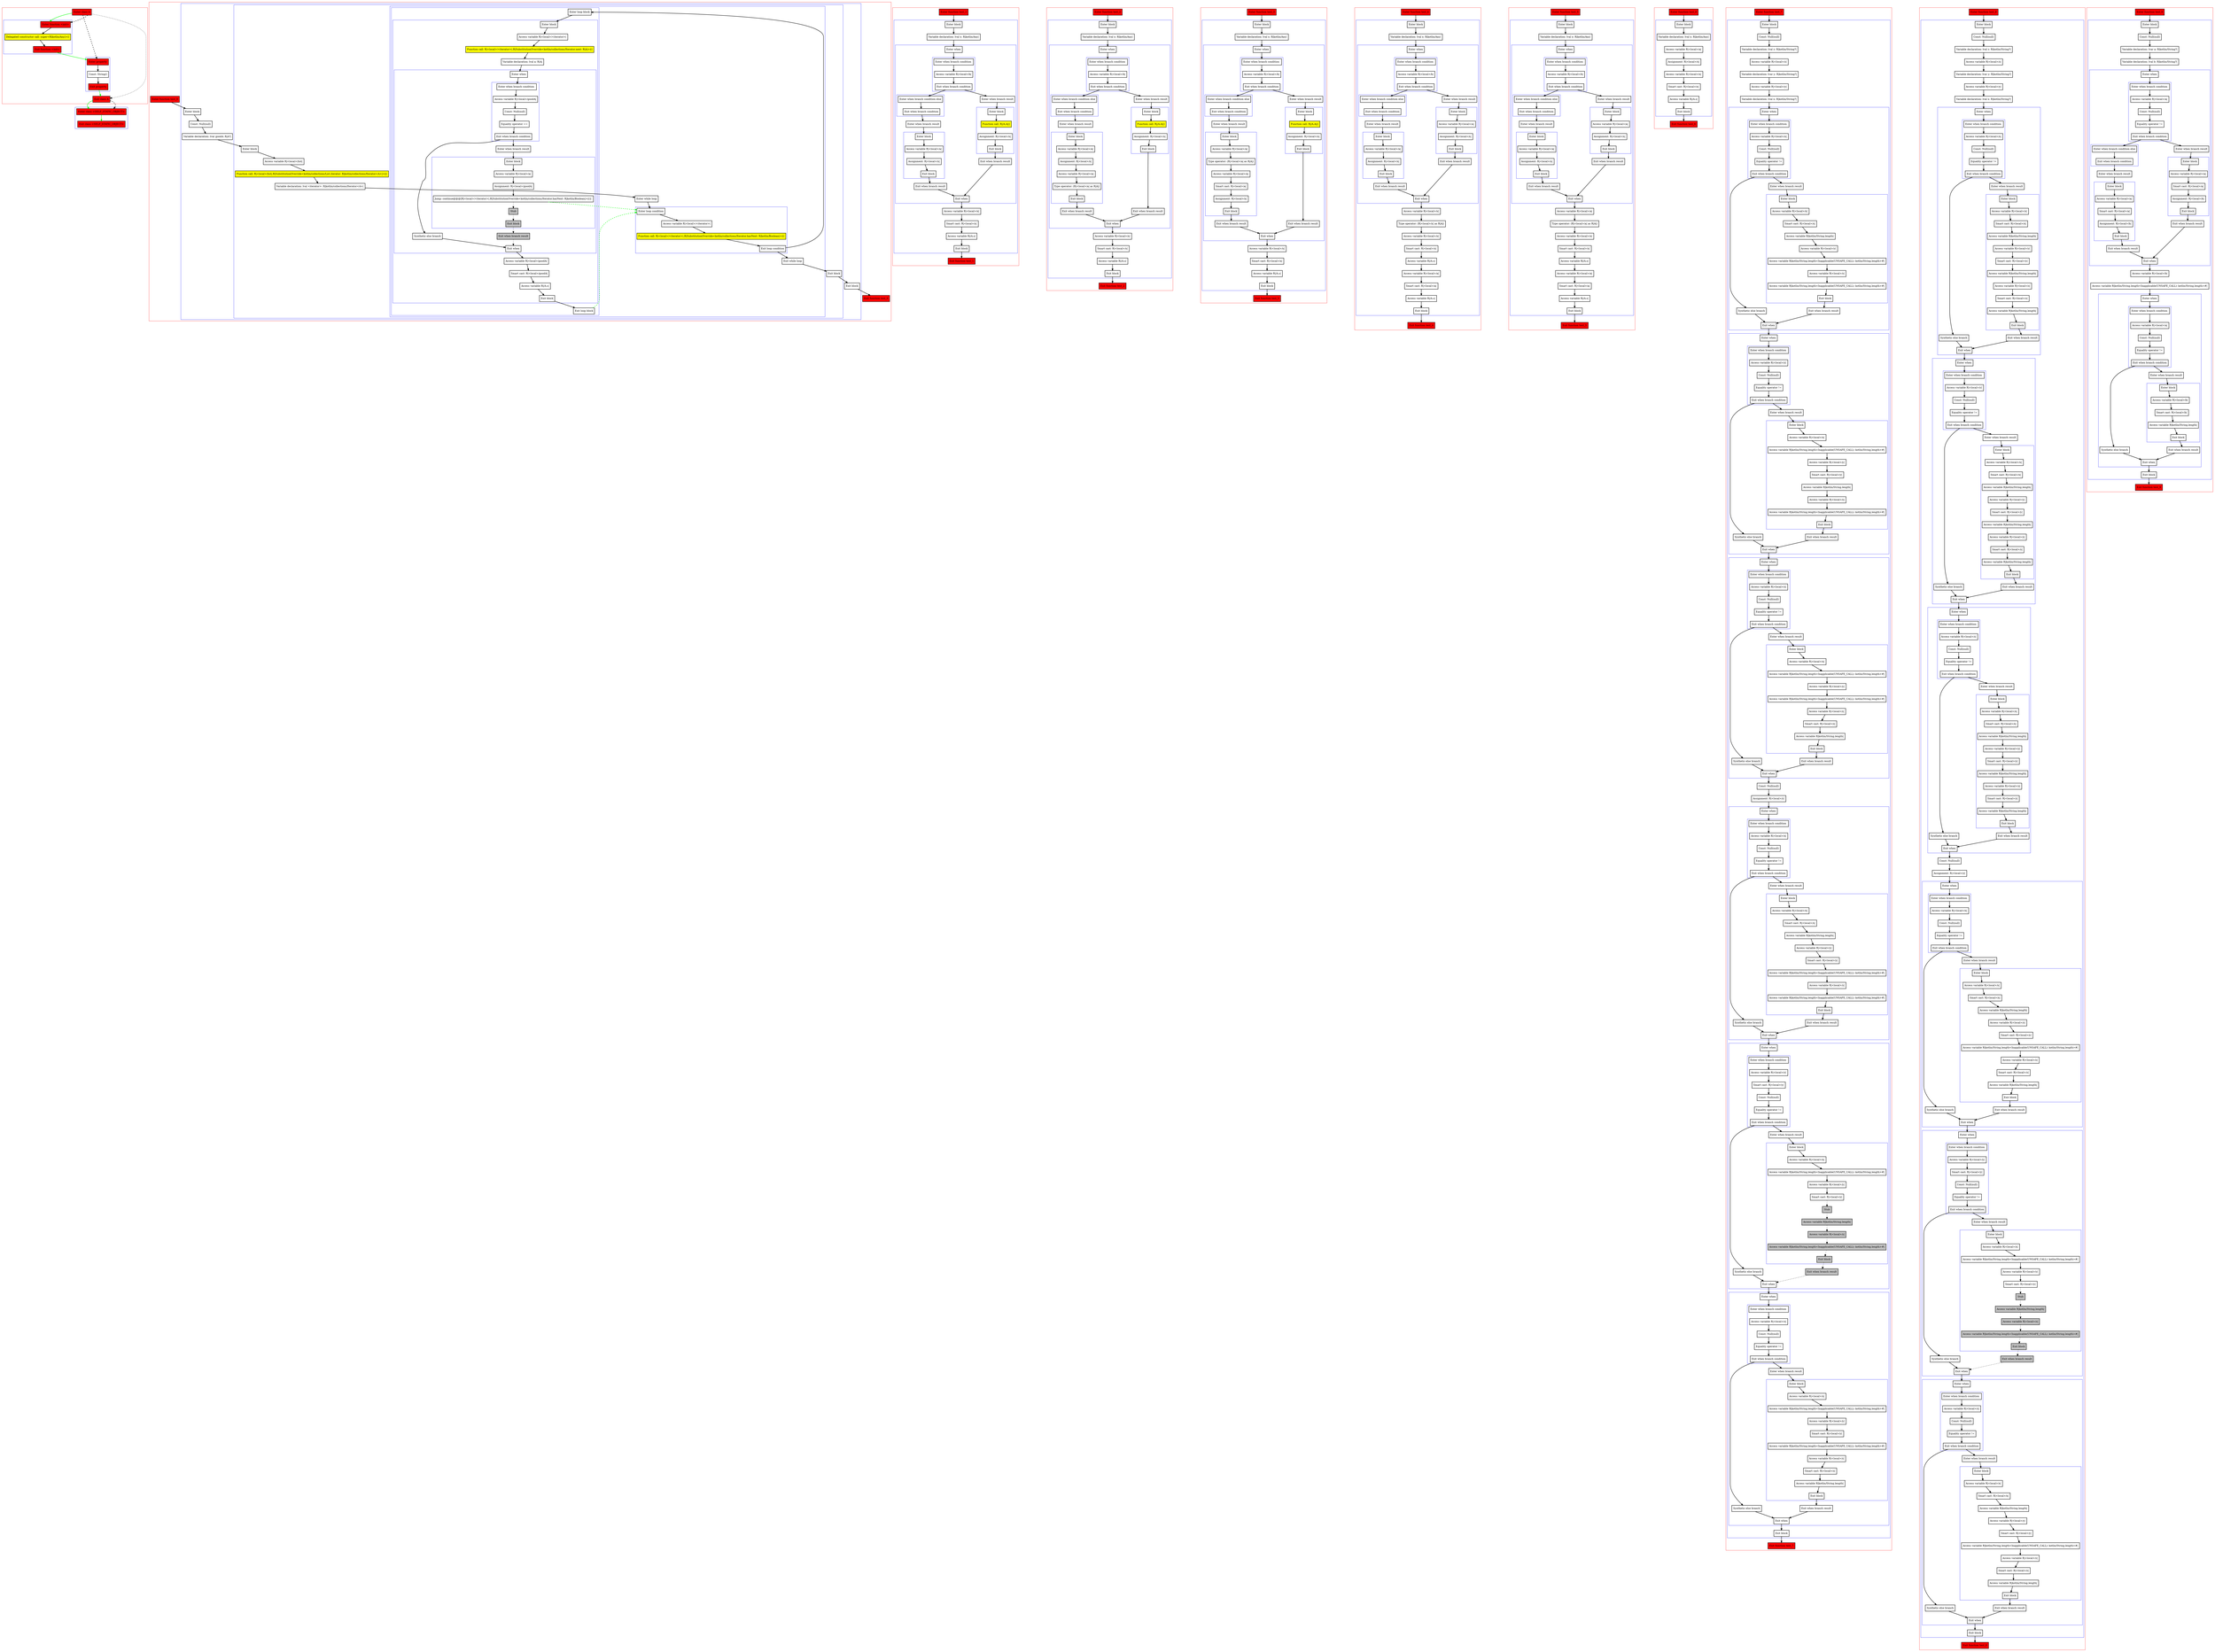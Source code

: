 digraph boundSmartcastsInBranches_kt {
    graph [nodesep=3]
    node [shape=box penwidth=2]
    edge [penwidth=2]

    subgraph cluster_0 {
        color=red
        0 [label="Enter class A" style="filled" fillcolor=red];
        subgraph cluster_1 {
            color=blue
            1 [label="Enter function <init>" style="filled" fillcolor=red];
            2 [label="Delegated constructor call: super<R|kotlin/Any|>()" style="filled" fillcolor=yellow];
            3 [label="Exit function <init>" style="filled" fillcolor=red];
        }
        subgraph cluster_2 {
            color=blue
            4 [label="Enter property" style="filled" fillcolor=red];
            5 [label="Const: String()"];
            6 [label="Exit property" style="filled" fillcolor=red];
        }
        7 [label="Exit class A" style="filled" fillcolor=red];
    }
    subgraph cluster_3 {
        color=blue
        8 [label="Enter class <SELF_STATIC_OBJECT>" style="filled" fillcolor=red];
        9 [label="Exit class <SELF_STATIC_OBJECT>" style="filled" fillcolor=red];
    }
    0 -> {1} [color=green];
    0 -> {7} [style=dotted];
    0 -> {1 4} [style=dashed];
    1 -> {2};
    2 -> {3};
    3 -> {4} [color=green];
    4 -> {5};
    5 -> {6};
    6 -> {7} [color=green];
    7 -> {8} [color=green];
    7 -> {8} [style=dashed];
    8 -> {9} [color=green];

    subgraph cluster_4 {
        color=red
        10 [label="Enter function test_0" style="filled" fillcolor=red];
        subgraph cluster_5 {
            color=blue
            11 [label="Enter block"];
            12 [label="Const: Null(null)"];
            13 [label="Variable declaration: lvar goodA: R|A?|"];
            subgraph cluster_6 {
                color=blue
                14 [label="Enter block"];
                15 [label="Access variable R|<local>/list|"];
                16 [label="Function call: R|<local>/list|.R|SubstitutionOverride<kotlin/collections/List.iterator: R|kotlin/collections/Iterator<A>|>|()" style="filled" fillcolor=yellow];
                17 [label="Variable declaration: lval <iterator>: R|kotlin/collections/Iterator<A>|"];
                subgraph cluster_7 {
                    color=blue
                    18 [label="Enter while loop"];
                    subgraph cluster_8 {
                        color=blue
                        19 [label="Enter loop condition"];
                        20 [label="Access variable R|<local>/<iterator>|"];
                        21 [label="Function call: R|<local>/<iterator>|.R|SubstitutionOverride<kotlin/collections/Iterator.hasNext: R|kotlin/Boolean|>|()" style="filled" fillcolor=yellow];
                        22 [label="Exit loop condition"];
                    }
                    subgraph cluster_9 {
                        color=blue
                        23 [label="Enter loop block"];
                        subgraph cluster_10 {
                            color=blue
                            24 [label="Enter block"];
                            25 [label="Access variable R|<local>/<iterator>|"];
                            26 [label="Function call: R|<local>/<iterator>|.R|SubstitutionOverride<kotlin/collections/Iterator.next: R|A|>|()" style="filled" fillcolor=yellow];
                            27 [label="Variable declaration: lval a: R|A|"];
                            subgraph cluster_11 {
                                color=blue
                                28 [label="Enter when"];
                                subgraph cluster_12 {
                                    color=blue
                                    29 [label="Enter when branch condition "];
                                    30 [label="Access variable R|<local>/goodA|"];
                                    31 [label="Const: Null(null)"];
                                    32 [label="Equality operator =="];
                                    33 [label="Exit when branch condition"];
                                }
                                34 [label="Synthetic else branch"];
                                35 [label="Enter when branch result"];
                                subgraph cluster_13 {
                                    color=blue
                                    36 [label="Enter block"];
                                    37 [label="Access variable R|<local>/a|"];
                                    38 [label="Assignment: R|<local>/goodA|"];
                                    39 [label="Jump: continue@@@[R|<local>/<iterator>|.R|SubstitutionOverride<kotlin/collections/Iterator.hasNext: R|kotlin/Boolean|>|()] "];
                                    40 [label="Stub" style="filled" fillcolor=gray];
                                    41 [label="Exit block" style="filled" fillcolor=gray];
                                }
                                42 [label="Exit when branch result" style="filled" fillcolor=gray];
                                43 [label="Exit when"];
                            }
                            44 [label="Access variable R|<local>/goodA|"];
                            45 [label="Smart cast: R|<local>/goodA|"];
                            46 [label="Access variable R|/A.s|"];
                            47 [label="Exit block"];
                        }
                        48 [label="Exit loop block"];
                    }
                    49 [label="Exit while loop"];
                }
                50 [label="Exit block"];
            }
            51 [label="Exit block"];
        }
        52 [label="Exit function test_0" style="filled" fillcolor=red];
    }
    10 -> {11};
    11 -> {12};
    12 -> {13};
    13 -> {14};
    14 -> {15};
    15 -> {16};
    16 -> {17};
    17 -> {18};
    18 -> {19};
    19 -> {20};
    20 -> {21};
    21 -> {22};
    22 -> {23 49};
    23 -> {24};
    24 -> {25};
    25 -> {26};
    26 -> {27};
    27 -> {28};
    28 -> {29};
    29 -> {30};
    30 -> {31};
    31 -> {32};
    32 -> {33};
    33 -> {34 35};
    34 -> {43};
    35 -> {36};
    36 -> {37};
    37 -> {38};
    38 -> {39};
    39 -> {19} [color=green style=dashed];
    39 -> {40} [style=dotted];
    40 -> {41} [style=dotted];
    41 -> {42} [style=dotted];
    42 -> {43} [style=dotted];
    43 -> {44};
    44 -> {45};
    45 -> {46};
    46 -> {47};
    47 -> {48};
    48 -> {19} [color=green style=dashed];
    49 -> {50};
    50 -> {51};
    51 -> {52};

    subgraph cluster_14 {
        color=red
        53 [label="Enter function test_1" style="filled" fillcolor=red];
        subgraph cluster_15 {
            color=blue
            54 [label="Enter block"];
            55 [label="Variable declaration: lval x: R|kotlin/Any|"];
            subgraph cluster_16 {
                color=blue
                56 [label="Enter when"];
                subgraph cluster_17 {
                    color=blue
                    57 [label="Enter when branch condition "];
                    58 [label="Access variable R|<local>/b|"];
                    59 [label="Exit when branch condition"];
                }
                subgraph cluster_18 {
                    color=blue
                    60 [label="Enter when branch condition else"];
                    61 [label="Exit when branch condition"];
                }
                62 [label="Enter when branch result"];
                subgraph cluster_19 {
                    color=blue
                    63 [label="Enter block"];
                    64 [label="Access variable R|<local>/a|"];
                    65 [label="Assignment: R|<local>/x|"];
                    66 [label="Exit block"];
                }
                67 [label="Exit when branch result"];
                68 [label="Enter when branch result"];
                subgraph cluster_20 {
                    color=blue
                    69 [label="Enter block"];
                    70 [label="Function call: R|/A.A|()" style="filled" fillcolor=yellow];
                    71 [label="Assignment: R|<local>/x|"];
                    72 [label="Exit block"];
                }
                73 [label="Exit when branch result"];
                74 [label="Exit when"];
            }
            75 [label="Access variable R|<local>/x|"];
            76 [label="Smart cast: R|<local>/x|"];
            77 [label="Access variable R|/A.s|"];
            78 [label="Exit block"];
        }
        79 [label="Exit function test_1" style="filled" fillcolor=red];
    }
    53 -> {54};
    54 -> {55};
    55 -> {56};
    56 -> {57};
    57 -> {58};
    58 -> {59};
    59 -> {60 68};
    60 -> {61};
    61 -> {62};
    62 -> {63};
    63 -> {64};
    64 -> {65};
    65 -> {66};
    66 -> {67};
    67 -> {74};
    68 -> {69};
    69 -> {70};
    70 -> {71};
    71 -> {72};
    72 -> {73};
    73 -> {74};
    74 -> {75};
    75 -> {76};
    76 -> {77};
    77 -> {78};
    78 -> {79};

    subgraph cluster_21 {
        color=red
        80 [label="Enter function test_2" style="filled" fillcolor=red];
        subgraph cluster_22 {
            color=blue
            81 [label="Enter block"];
            82 [label="Variable declaration: lval x: R|kotlin/Any|"];
            subgraph cluster_23 {
                color=blue
                83 [label="Enter when"];
                subgraph cluster_24 {
                    color=blue
                    84 [label="Enter when branch condition "];
                    85 [label="Access variable R|<local>/b|"];
                    86 [label="Exit when branch condition"];
                }
                subgraph cluster_25 {
                    color=blue
                    87 [label="Enter when branch condition else"];
                    88 [label="Exit when branch condition"];
                }
                89 [label="Enter when branch result"];
                subgraph cluster_26 {
                    color=blue
                    90 [label="Enter block"];
                    91 [label="Access variable R|<local>/a|"];
                    92 [label="Assignment: R|<local>/x|"];
                    93 [label="Access variable R|<local>/a|"];
                    94 [label="Type operator: (R|<local>/a| as R|A|)"];
                    95 [label="Exit block"];
                }
                96 [label="Exit when branch result"];
                97 [label="Enter when branch result"];
                subgraph cluster_27 {
                    color=blue
                    98 [label="Enter block"];
                    99 [label="Function call: R|/A.A|()" style="filled" fillcolor=yellow];
                    100 [label="Assignment: R|<local>/x|"];
                    101 [label="Exit block"];
                }
                102 [label="Exit when branch result"];
                103 [label="Exit when"];
            }
            104 [label="Access variable R|<local>/x|"];
            105 [label="Smart cast: R|<local>/x|"];
            106 [label="Access variable R|/A.s|"];
            107 [label="Exit block"];
        }
        108 [label="Exit function test_2" style="filled" fillcolor=red];
    }
    80 -> {81};
    81 -> {82};
    82 -> {83};
    83 -> {84};
    84 -> {85};
    85 -> {86};
    86 -> {87 97};
    87 -> {88};
    88 -> {89};
    89 -> {90};
    90 -> {91};
    91 -> {92};
    92 -> {93};
    93 -> {94};
    94 -> {95};
    95 -> {96};
    96 -> {103};
    97 -> {98};
    98 -> {99};
    99 -> {100};
    100 -> {101};
    101 -> {102};
    102 -> {103};
    103 -> {104};
    104 -> {105};
    105 -> {106};
    106 -> {107};
    107 -> {108};

    subgraph cluster_28 {
        color=red
        109 [label="Enter function test_3" style="filled" fillcolor=red];
        subgraph cluster_29 {
            color=blue
            110 [label="Enter block"];
            111 [label="Variable declaration: lval x: R|kotlin/Any|"];
            subgraph cluster_30 {
                color=blue
                112 [label="Enter when"];
                subgraph cluster_31 {
                    color=blue
                    113 [label="Enter when branch condition "];
                    114 [label="Access variable R|<local>/b|"];
                    115 [label="Exit when branch condition"];
                }
                subgraph cluster_32 {
                    color=blue
                    116 [label="Enter when branch condition else"];
                    117 [label="Exit when branch condition"];
                }
                118 [label="Enter when branch result"];
                subgraph cluster_33 {
                    color=blue
                    119 [label="Enter block"];
                    120 [label="Access variable R|<local>/a|"];
                    121 [label="Type operator: (R|<local>/a| as R|A|)"];
                    122 [label="Access variable R|<local>/a|"];
                    123 [label="Smart cast: R|<local>/a|"];
                    124 [label="Assignment: R|<local>/x|"];
                    125 [label="Exit block"];
                }
                126 [label="Exit when branch result"];
                127 [label="Enter when branch result"];
                subgraph cluster_34 {
                    color=blue
                    128 [label="Enter block"];
                    129 [label="Function call: R|/A.A|()" style="filled" fillcolor=yellow];
                    130 [label="Assignment: R|<local>/x|"];
                    131 [label="Exit block"];
                }
                132 [label="Exit when branch result"];
                133 [label="Exit when"];
            }
            134 [label="Access variable R|<local>/x|"];
            135 [label="Smart cast: R|<local>/x|"];
            136 [label="Access variable R|/A.s|"];
            137 [label="Exit block"];
        }
        138 [label="Exit function test_3" style="filled" fillcolor=red];
    }
    109 -> {110};
    110 -> {111};
    111 -> {112};
    112 -> {113};
    113 -> {114};
    114 -> {115};
    115 -> {116 127};
    116 -> {117};
    117 -> {118};
    118 -> {119};
    119 -> {120};
    120 -> {121};
    121 -> {122};
    122 -> {123};
    123 -> {124};
    124 -> {125};
    125 -> {126};
    126 -> {133};
    127 -> {128};
    128 -> {129};
    129 -> {130};
    130 -> {131};
    131 -> {132};
    132 -> {133};
    133 -> {134};
    134 -> {135};
    135 -> {136};
    136 -> {137};
    137 -> {138};

    subgraph cluster_35 {
        color=red
        139 [label="Enter function test_4" style="filled" fillcolor=red];
        subgraph cluster_36 {
            color=blue
            140 [label="Enter block"];
            141 [label="Variable declaration: lval x: R|kotlin/Any|"];
            subgraph cluster_37 {
                color=blue
                142 [label="Enter when"];
                subgraph cluster_38 {
                    color=blue
                    143 [label="Enter when branch condition "];
                    144 [label="Access variable R|<local>/b|"];
                    145 [label="Exit when branch condition"];
                }
                subgraph cluster_39 {
                    color=blue
                    146 [label="Enter when branch condition else"];
                    147 [label="Exit when branch condition"];
                }
                148 [label="Enter when branch result"];
                subgraph cluster_40 {
                    color=blue
                    149 [label="Enter block"];
                    150 [label="Access variable R|<local>/a|"];
                    151 [label="Assignment: R|<local>/x|"];
                    152 [label="Exit block"];
                }
                153 [label="Exit when branch result"];
                154 [label="Enter when branch result"];
                subgraph cluster_41 {
                    color=blue
                    155 [label="Enter block"];
                    156 [label="Access variable R|<local>/a|"];
                    157 [label="Assignment: R|<local>/x|"];
                    158 [label="Exit block"];
                }
                159 [label="Exit when branch result"];
                160 [label="Exit when"];
            }
            161 [label="Access variable R|<local>/x|"];
            162 [label="Type operator: (R|<local>/x| as R|A|)"];
            163 [label="Access variable R|<local>/x|"];
            164 [label="Smart cast: R|<local>/x|"];
            165 [label="Access variable R|/A.s|"];
            166 [label="Access variable R|<local>/a|"];
            167 [label="Smart cast: R|<local>/a|"];
            168 [label="Access variable R|/A.s|"];
            169 [label="Exit block"];
        }
        170 [label="Exit function test_4" style="filled" fillcolor=red];
    }
    139 -> {140};
    140 -> {141};
    141 -> {142};
    142 -> {143};
    143 -> {144};
    144 -> {145};
    145 -> {146 154};
    146 -> {147};
    147 -> {148};
    148 -> {149};
    149 -> {150};
    150 -> {151};
    151 -> {152};
    152 -> {153};
    153 -> {160};
    154 -> {155};
    155 -> {156};
    156 -> {157};
    157 -> {158};
    158 -> {159};
    159 -> {160};
    160 -> {161};
    161 -> {162};
    162 -> {163};
    163 -> {164};
    164 -> {165};
    165 -> {166};
    166 -> {167};
    167 -> {168};
    168 -> {169};
    169 -> {170};

    subgraph cluster_42 {
        color=red
        171 [label="Enter function test_5" style="filled" fillcolor=red];
        subgraph cluster_43 {
            color=blue
            172 [label="Enter block"];
            173 [label="Variable declaration: lval x: R|kotlin/Any|"];
            subgraph cluster_44 {
                color=blue
                174 [label="Enter when"];
                subgraph cluster_45 {
                    color=blue
                    175 [label="Enter when branch condition "];
                    176 [label="Access variable R|<local>/b|"];
                    177 [label="Exit when branch condition"];
                }
                subgraph cluster_46 {
                    color=blue
                    178 [label="Enter when branch condition else"];
                    179 [label="Exit when branch condition"];
                }
                180 [label="Enter when branch result"];
                subgraph cluster_47 {
                    color=blue
                    181 [label="Enter block"];
                    182 [label="Access variable R|<local>/a|"];
                    183 [label="Assignment: R|<local>/x|"];
                    184 [label="Exit block"];
                }
                185 [label="Exit when branch result"];
                186 [label="Enter when branch result"];
                subgraph cluster_48 {
                    color=blue
                    187 [label="Enter block"];
                    188 [label="Access variable R|<local>/a|"];
                    189 [label="Assignment: R|<local>/x|"];
                    190 [label="Exit block"];
                }
                191 [label="Exit when branch result"];
                192 [label="Exit when"];
            }
            193 [label="Access variable R|<local>/a|"];
            194 [label="Type operator: (R|<local>/a| as R|A|)"];
            195 [label="Access variable R|<local>/x|"];
            196 [label="Smart cast: R|<local>/x|"];
            197 [label="Access variable R|/A.s|"];
            198 [label="Access variable R|<local>/a|"];
            199 [label="Smart cast: R|<local>/a|"];
            200 [label="Access variable R|/A.s|"];
            201 [label="Exit block"];
        }
        202 [label="Exit function test_5" style="filled" fillcolor=red];
    }
    171 -> {172};
    172 -> {173};
    173 -> {174};
    174 -> {175};
    175 -> {176};
    176 -> {177};
    177 -> {178 186};
    178 -> {179};
    179 -> {180};
    180 -> {181};
    181 -> {182};
    182 -> {183};
    183 -> {184};
    184 -> {185};
    185 -> {192};
    186 -> {187};
    187 -> {188};
    188 -> {189};
    189 -> {190};
    190 -> {191};
    191 -> {192};
    192 -> {193};
    193 -> {194};
    194 -> {195};
    195 -> {196};
    196 -> {197};
    197 -> {198};
    198 -> {199};
    199 -> {200};
    200 -> {201};
    201 -> {202};

    subgraph cluster_49 {
        color=red
        203 [label="Enter function test_6" style="filled" fillcolor=red];
        subgraph cluster_50 {
            color=blue
            204 [label="Enter block"];
            205 [label="Variable declaration: lval x: R|kotlin/Any|"];
            206 [label="Access variable R|<local>/a|"];
            207 [label="Assignment: R|<local>/x|"];
            208 [label="Access variable R|<local>/x|"];
            209 [label="Smart cast: R|<local>/x|"];
            210 [label="Access variable R|/A.s|"];
            211 [label="Exit block"];
        }
        212 [label="Exit function test_6" style="filled" fillcolor=red];
    }
    203 -> {204};
    204 -> {205};
    205 -> {206};
    206 -> {207};
    207 -> {208};
    208 -> {209};
    209 -> {210};
    210 -> {211};
    211 -> {212};

    subgraph cluster_51 {
        color=red
        213 [label="Enter function test_7" style="filled" fillcolor=red];
        subgraph cluster_52 {
            color=blue
            214 [label="Enter block"];
            215 [label="Const: Null(null)"];
            216 [label="Variable declaration: lval z: R|kotlin/String?|"];
            217 [label="Access variable R|<local>/z|"];
            218 [label="Variable declaration: lvar y: R|kotlin/String?|"];
            219 [label="Access variable R|<local>/y|"];
            220 [label="Variable declaration: lval x: R|kotlin/String?|"];
            subgraph cluster_53 {
                color=blue
                221 [label="Enter when"];
                subgraph cluster_54 {
                    color=blue
                    222 [label="Enter when branch condition "];
                    223 [label="Access variable R|<local>/x|"];
                    224 [label="Const: Null(null)"];
                    225 [label="Equality operator !="];
                    226 [label="Exit when branch condition"];
                }
                227 [label="Synthetic else branch"];
                228 [label="Enter when branch result"];
                subgraph cluster_55 {
                    color=blue
                    229 [label="Enter block"];
                    230 [label="Access variable R|<local>/x|"];
                    231 [label="Smart cast: R|<local>/x|"];
                    232 [label="Access variable R|kotlin/String.length|"];
                    233 [label="Access variable R|<local>/y|"];
                    234 [label="Access variable R|kotlin/String.length<Inapplicable(UNSAFE_CALL): kotlin/String.length>#|"];
                    235 [label="Access variable R|<local>/z|"];
                    236 [label="Access variable R|kotlin/String.length<Inapplicable(UNSAFE_CALL): kotlin/String.length>#|"];
                    237 [label="Exit block"];
                }
                238 [label="Exit when branch result"];
                239 [label="Exit when"];
            }
            subgraph cluster_56 {
                color=blue
                240 [label="Enter when"];
                subgraph cluster_57 {
                    color=blue
                    241 [label="Enter when branch condition "];
                    242 [label="Access variable R|<local>/y|"];
                    243 [label="Const: Null(null)"];
                    244 [label="Equality operator !="];
                    245 [label="Exit when branch condition"];
                }
                246 [label="Synthetic else branch"];
                247 [label="Enter when branch result"];
                subgraph cluster_58 {
                    color=blue
                    248 [label="Enter block"];
                    249 [label="Access variable R|<local>/x|"];
                    250 [label="Access variable R|kotlin/String.length<Inapplicable(UNSAFE_CALL): kotlin/String.length>#|"];
                    251 [label="Access variable R|<local>/y|"];
                    252 [label="Smart cast: R|<local>/y|"];
                    253 [label="Access variable R|kotlin/String.length|"];
                    254 [label="Access variable R|<local>/z|"];
                    255 [label="Access variable R|kotlin/String.length<Inapplicable(UNSAFE_CALL): kotlin/String.length>#|"];
                    256 [label="Exit block"];
                }
                257 [label="Exit when branch result"];
                258 [label="Exit when"];
            }
            subgraph cluster_59 {
                color=blue
                259 [label="Enter when"];
                subgraph cluster_60 {
                    color=blue
                    260 [label="Enter when branch condition "];
                    261 [label="Access variable R|<local>/z|"];
                    262 [label="Const: Null(null)"];
                    263 [label="Equality operator !="];
                    264 [label="Exit when branch condition"];
                }
                265 [label="Synthetic else branch"];
                266 [label="Enter when branch result"];
                subgraph cluster_61 {
                    color=blue
                    267 [label="Enter block"];
                    268 [label="Access variable R|<local>/x|"];
                    269 [label="Access variable R|kotlin/String.length<Inapplicable(UNSAFE_CALL): kotlin/String.length>#|"];
                    270 [label="Access variable R|<local>/y|"];
                    271 [label="Access variable R|kotlin/String.length<Inapplicable(UNSAFE_CALL): kotlin/String.length>#|"];
                    272 [label="Access variable R|<local>/z|"];
                    273 [label="Smart cast: R|<local>/z|"];
                    274 [label="Access variable R|kotlin/String.length|"];
                    275 [label="Exit block"];
                }
                276 [label="Exit when branch result"];
                277 [label="Exit when"];
            }
            278 [label="Const: Null(null)"];
            279 [label="Assignment: R|<local>/y|"];
            subgraph cluster_62 {
                color=blue
                280 [label="Enter when"];
                subgraph cluster_63 {
                    color=blue
                    281 [label="Enter when branch condition "];
                    282 [label="Access variable R|<local>/x|"];
                    283 [label="Const: Null(null)"];
                    284 [label="Equality operator !="];
                    285 [label="Exit when branch condition"];
                }
                286 [label="Synthetic else branch"];
                287 [label="Enter when branch result"];
                subgraph cluster_64 {
                    color=blue
                    288 [label="Enter block"];
                    289 [label="Access variable R|<local>/x|"];
                    290 [label="Smart cast: R|<local>/x|"];
                    291 [label="Access variable R|kotlin/String.length|"];
                    292 [label="Access variable R|<local>/y|"];
                    293 [label="Smart cast: R|<local>/y|"];
                    294 [label="Access variable R|kotlin/String.length<Inapplicable(UNSAFE_CALL): kotlin/String.length>#|"];
                    295 [label="Access variable R|<local>/z|"];
                    296 [label="Access variable R|kotlin/String.length<Inapplicable(UNSAFE_CALL): kotlin/String.length>#|"];
                    297 [label="Exit block"];
                }
                298 [label="Exit when branch result"];
                299 [label="Exit when"];
            }
            subgraph cluster_65 {
                color=blue
                300 [label="Enter when"];
                subgraph cluster_66 {
                    color=blue
                    301 [label="Enter when branch condition "];
                    302 [label="Access variable R|<local>/y|"];
                    303 [label="Smart cast: R|<local>/y|"];
                    304 [label="Const: Null(null)"];
                    305 [label="Equality operator !="];
                    306 [label="Exit when branch condition"];
                }
                307 [label="Synthetic else branch"];
                308 [label="Enter when branch result"];
                subgraph cluster_67 {
                    color=blue
                    309 [label="Enter block"];
                    310 [label="Access variable R|<local>/x|"];
                    311 [label="Access variable R|kotlin/String.length<Inapplicable(UNSAFE_CALL): kotlin/String.length>#|"];
                    312 [label="Access variable R|<local>/y|"];
                    313 [label="Smart cast: R|<local>/y|"];
                    314 [label="Stub" style="filled" fillcolor=gray];
                    315 [label="Access variable R|kotlin/String.length|" style="filled" fillcolor=gray];
                    316 [label="Access variable R|<local>/z|" style="filled" fillcolor=gray];
                    317 [label="Access variable R|kotlin/String.length<Inapplicable(UNSAFE_CALL): kotlin/String.length>#|" style="filled" fillcolor=gray];
                    318 [label="Exit block" style="filled" fillcolor=gray];
                }
                319 [label="Exit when branch result" style="filled" fillcolor=gray];
                320 [label="Exit when"];
            }
            subgraph cluster_68 {
                color=blue
                321 [label="Enter when"];
                subgraph cluster_69 {
                    color=blue
                    322 [label="Enter when branch condition "];
                    323 [label="Access variable R|<local>/z|"];
                    324 [label="Const: Null(null)"];
                    325 [label="Equality operator !="];
                    326 [label="Exit when branch condition"];
                }
                327 [label="Synthetic else branch"];
                328 [label="Enter when branch result"];
                subgraph cluster_70 {
                    color=blue
                    329 [label="Enter block"];
                    330 [label="Access variable R|<local>/x|"];
                    331 [label="Access variable R|kotlin/String.length<Inapplicable(UNSAFE_CALL): kotlin/String.length>#|"];
                    332 [label="Access variable R|<local>/y|"];
                    333 [label="Smart cast: R|<local>/y|"];
                    334 [label="Access variable R|kotlin/String.length<Inapplicable(UNSAFE_CALL): kotlin/String.length>#|"];
                    335 [label="Access variable R|<local>/z|"];
                    336 [label="Smart cast: R|<local>/z|"];
                    337 [label="Access variable R|kotlin/String.length|"];
                    338 [label="Exit block"];
                }
                339 [label="Exit when branch result"];
                340 [label="Exit when"];
            }
            341 [label="Exit block"];
        }
        342 [label="Exit function test_7" style="filled" fillcolor=red];
    }
    213 -> {214};
    214 -> {215};
    215 -> {216};
    216 -> {217};
    217 -> {218};
    218 -> {219};
    219 -> {220};
    220 -> {221};
    221 -> {222};
    222 -> {223};
    223 -> {224};
    224 -> {225};
    225 -> {226};
    226 -> {227 228};
    227 -> {239};
    228 -> {229};
    229 -> {230};
    230 -> {231};
    231 -> {232};
    232 -> {233};
    233 -> {234};
    234 -> {235};
    235 -> {236};
    236 -> {237};
    237 -> {238};
    238 -> {239};
    239 -> {240};
    240 -> {241};
    241 -> {242};
    242 -> {243};
    243 -> {244};
    244 -> {245};
    245 -> {246 247};
    246 -> {258};
    247 -> {248};
    248 -> {249};
    249 -> {250};
    250 -> {251};
    251 -> {252};
    252 -> {253};
    253 -> {254};
    254 -> {255};
    255 -> {256};
    256 -> {257};
    257 -> {258};
    258 -> {259};
    259 -> {260};
    260 -> {261};
    261 -> {262};
    262 -> {263};
    263 -> {264};
    264 -> {265 266};
    265 -> {277};
    266 -> {267};
    267 -> {268};
    268 -> {269};
    269 -> {270};
    270 -> {271};
    271 -> {272};
    272 -> {273};
    273 -> {274};
    274 -> {275};
    275 -> {276};
    276 -> {277};
    277 -> {278};
    278 -> {279};
    279 -> {280};
    280 -> {281};
    281 -> {282};
    282 -> {283};
    283 -> {284};
    284 -> {285};
    285 -> {286 287};
    286 -> {299};
    287 -> {288};
    288 -> {289};
    289 -> {290};
    290 -> {291};
    291 -> {292};
    292 -> {293};
    293 -> {294};
    294 -> {295};
    295 -> {296};
    296 -> {297};
    297 -> {298};
    298 -> {299};
    299 -> {300};
    300 -> {301};
    301 -> {302};
    302 -> {303};
    303 -> {304};
    304 -> {305};
    305 -> {306};
    306 -> {307 308};
    307 -> {320};
    308 -> {309};
    309 -> {310};
    310 -> {311};
    311 -> {312};
    312 -> {313};
    313 -> {314} [style=dotted];
    314 -> {315} [style=dotted];
    315 -> {316} [style=dotted];
    316 -> {317} [style=dotted];
    317 -> {318} [style=dotted];
    318 -> {319} [style=dotted];
    319 -> {320} [style=dotted];
    320 -> {321};
    321 -> {322};
    322 -> {323};
    323 -> {324};
    324 -> {325};
    325 -> {326};
    326 -> {327 328};
    327 -> {340};
    328 -> {329};
    329 -> {330};
    330 -> {331};
    331 -> {332};
    332 -> {333};
    333 -> {334};
    334 -> {335};
    335 -> {336};
    336 -> {337};
    337 -> {338};
    338 -> {339};
    339 -> {340};
    340 -> {341};
    341 -> {342};

    subgraph cluster_71 {
        color=red
        343 [label="Enter function test_8" style="filled" fillcolor=red];
        subgraph cluster_72 {
            color=blue
            344 [label="Enter block"];
            345 [label="Const: Null(null)"];
            346 [label="Variable declaration: lval z: R|kotlin/String?|"];
            347 [label="Access variable R|<local>/z|"];
            348 [label="Variable declaration: lvar y: R|kotlin/String?|"];
            349 [label="Access variable R|<local>/y|"];
            350 [label="Variable declaration: lval x: R|kotlin/String?|"];
            subgraph cluster_73 {
                color=blue
                351 [label="Enter when"];
                subgraph cluster_74 {
                    color=blue
                    352 [label="Enter when branch condition "];
                    353 [label="Access variable R|<local>/x|"];
                    354 [label="Const: Null(null)"];
                    355 [label="Equality operator !="];
                    356 [label="Exit when branch condition"];
                }
                357 [label="Synthetic else branch"];
                358 [label="Enter when branch result"];
                subgraph cluster_75 {
                    color=blue
                    359 [label="Enter block"];
                    360 [label="Access variable R|<local>/x|"];
                    361 [label="Smart cast: R|<local>/x|"];
                    362 [label="Access variable R|kotlin/String.length|"];
                    363 [label="Access variable R|<local>/y|"];
                    364 [label="Smart cast: R|<local>/y|"];
                    365 [label="Access variable R|kotlin/String.length|"];
                    366 [label="Access variable R|<local>/z|"];
                    367 [label="Smart cast: R|<local>/z|"];
                    368 [label="Access variable R|kotlin/String.length|"];
                    369 [label="Exit block"];
                }
                370 [label="Exit when branch result"];
                371 [label="Exit when"];
            }
            subgraph cluster_76 {
                color=blue
                372 [label="Enter when"];
                subgraph cluster_77 {
                    color=blue
                    373 [label="Enter when branch condition "];
                    374 [label="Access variable R|<local>/y|"];
                    375 [label="Const: Null(null)"];
                    376 [label="Equality operator !="];
                    377 [label="Exit when branch condition"];
                }
                378 [label="Synthetic else branch"];
                379 [label="Enter when branch result"];
                subgraph cluster_78 {
                    color=blue
                    380 [label="Enter block"];
                    381 [label="Access variable R|<local>/x|"];
                    382 [label="Smart cast: R|<local>/x|"];
                    383 [label="Access variable R|kotlin/String.length|"];
                    384 [label="Access variable R|<local>/y|"];
                    385 [label="Smart cast: R|<local>/y|"];
                    386 [label="Access variable R|kotlin/String.length|"];
                    387 [label="Access variable R|<local>/z|"];
                    388 [label="Smart cast: R|<local>/z|"];
                    389 [label="Access variable R|kotlin/String.length|"];
                    390 [label="Exit block"];
                }
                391 [label="Exit when branch result"];
                392 [label="Exit when"];
            }
            subgraph cluster_79 {
                color=blue
                393 [label="Enter when"];
                subgraph cluster_80 {
                    color=blue
                    394 [label="Enter when branch condition "];
                    395 [label="Access variable R|<local>/z|"];
                    396 [label="Const: Null(null)"];
                    397 [label="Equality operator !="];
                    398 [label="Exit when branch condition"];
                }
                399 [label="Synthetic else branch"];
                400 [label="Enter when branch result"];
                subgraph cluster_81 {
                    color=blue
                    401 [label="Enter block"];
                    402 [label="Access variable R|<local>/x|"];
                    403 [label="Smart cast: R|<local>/x|"];
                    404 [label="Access variable R|kotlin/String.length|"];
                    405 [label="Access variable R|<local>/y|"];
                    406 [label="Smart cast: R|<local>/y|"];
                    407 [label="Access variable R|kotlin/String.length|"];
                    408 [label="Access variable R|<local>/z|"];
                    409 [label="Smart cast: R|<local>/z|"];
                    410 [label="Access variable R|kotlin/String.length|"];
                    411 [label="Exit block"];
                }
                412 [label="Exit when branch result"];
                413 [label="Exit when"];
            }
            414 [label="Const: Null(null)"];
            415 [label="Assignment: R|<local>/y|"];
            subgraph cluster_82 {
                color=blue
                416 [label="Enter when"];
                subgraph cluster_83 {
                    color=blue
                    417 [label="Enter when branch condition "];
                    418 [label="Access variable R|<local>/x|"];
                    419 [label="Const: Null(null)"];
                    420 [label="Equality operator !="];
                    421 [label="Exit when branch condition"];
                }
                422 [label="Synthetic else branch"];
                423 [label="Enter when branch result"];
                subgraph cluster_84 {
                    color=blue
                    424 [label="Enter block"];
                    425 [label="Access variable R|<local>/x|"];
                    426 [label="Smart cast: R|<local>/x|"];
                    427 [label="Access variable R|kotlin/String.length|"];
                    428 [label="Access variable R|<local>/y|"];
                    429 [label="Smart cast: R|<local>/y|"];
                    430 [label="Access variable R|kotlin/String.length<Inapplicable(UNSAFE_CALL): kotlin/String.length>#|"];
                    431 [label="Access variable R|<local>/z|"];
                    432 [label="Smart cast: R|<local>/z|"];
                    433 [label="Access variable R|kotlin/String.length|"];
                    434 [label="Exit block"];
                }
                435 [label="Exit when branch result"];
                436 [label="Exit when"];
            }
            subgraph cluster_85 {
                color=blue
                437 [label="Enter when"];
                subgraph cluster_86 {
                    color=blue
                    438 [label="Enter when branch condition "];
                    439 [label="Access variable R|<local>/y|"];
                    440 [label="Smart cast: R|<local>/y|"];
                    441 [label="Const: Null(null)"];
                    442 [label="Equality operator !="];
                    443 [label="Exit when branch condition"];
                }
                444 [label="Synthetic else branch"];
                445 [label="Enter when branch result"];
                subgraph cluster_87 {
                    color=blue
                    446 [label="Enter block"];
                    447 [label="Access variable R|<local>/x|"];
                    448 [label="Access variable R|kotlin/String.length<Inapplicable(UNSAFE_CALL): kotlin/String.length>#|"];
                    449 [label="Access variable R|<local>/y|"];
                    450 [label="Smart cast: R|<local>/y|"];
                    451 [label="Stub" style="filled" fillcolor=gray];
                    452 [label="Access variable R|kotlin/String.length|" style="filled" fillcolor=gray];
                    453 [label="Access variable R|<local>/z|" style="filled" fillcolor=gray];
                    454 [label="Access variable R|kotlin/String.length<Inapplicable(UNSAFE_CALL): kotlin/String.length>#|" style="filled" fillcolor=gray];
                    455 [label="Exit block" style="filled" fillcolor=gray];
                }
                456 [label="Exit when branch result" style="filled" fillcolor=gray];
                457 [label="Exit when"];
            }
            subgraph cluster_88 {
                color=blue
                458 [label="Enter when"];
                subgraph cluster_89 {
                    color=blue
                    459 [label="Enter when branch condition "];
                    460 [label="Access variable R|<local>/z|"];
                    461 [label="Const: Null(null)"];
                    462 [label="Equality operator !="];
                    463 [label="Exit when branch condition"];
                }
                464 [label="Synthetic else branch"];
                465 [label="Enter when branch result"];
                subgraph cluster_90 {
                    color=blue
                    466 [label="Enter block"];
                    467 [label="Access variable R|<local>/x|"];
                    468 [label="Smart cast: R|<local>/x|"];
                    469 [label="Access variable R|kotlin/String.length|"];
                    470 [label="Access variable R|<local>/y|"];
                    471 [label="Smart cast: R|<local>/y|"];
                    472 [label="Access variable R|kotlin/String.length<Inapplicable(UNSAFE_CALL): kotlin/String.length>#|"];
                    473 [label="Access variable R|<local>/z|"];
                    474 [label="Smart cast: R|<local>/z|"];
                    475 [label="Access variable R|kotlin/String.length|"];
                    476 [label="Exit block"];
                }
                477 [label="Exit when branch result"];
                478 [label="Exit when"];
            }
            479 [label="Exit block"];
        }
        480 [label="Exit function test_8" style="filled" fillcolor=red];
    }
    343 -> {344};
    344 -> {345};
    345 -> {346};
    346 -> {347};
    347 -> {348};
    348 -> {349};
    349 -> {350};
    350 -> {351};
    351 -> {352};
    352 -> {353};
    353 -> {354};
    354 -> {355};
    355 -> {356};
    356 -> {357 358};
    357 -> {371};
    358 -> {359};
    359 -> {360};
    360 -> {361};
    361 -> {362};
    362 -> {363};
    363 -> {364};
    364 -> {365};
    365 -> {366};
    366 -> {367};
    367 -> {368};
    368 -> {369};
    369 -> {370};
    370 -> {371};
    371 -> {372};
    372 -> {373};
    373 -> {374};
    374 -> {375};
    375 -> {376};
    376 -> {377};
    377 -> {378 379};
    378 -> {392};
    379 -> {380};
    380 -> {381};
    381 -> {382};
    382 -> {383};
    383 -> {384};
    384 -> {385};
    385 -> {386};
    386 -> {387};
    387 -> {388};
    388 -> {389};
    389 -> {390};
    390 -> {391};
    391 -> {392};
    392 -> {393};
    393 -> {394};
    394 -> {395};
    395 -> {396};
    396 -> {397};
    397 -> {398};
    398 -> {399 400};
    399 -> {413};
    400 -> {401};
    401 -> {402};
    402 -> {403};
    403 -> {404};
    404 -> {405};
    405 -> {406};
    406 -> {407};
    407 -> {408};
    408 -> {409};
    409 -> {410};
    410 -> {411};
    411 -> {412};
    412 -> {413};
    413 -> {414};
    414 -> {415};
    415 -> {416};
    416 -> {417};
    417 -> {418};
    418 -> {419};
    419 -> {420};
    420 -> {421};
    421 -> {422 423};
    422 -> {436};
    423 -> {424};
    424 -> {425};
    425 -> {426};
    426 -> {427};
    427 -> {428};
    428 -> {429};
    429 -> {430};
    430 -> {431};
    431 -> {432};
    432 -> {433};
    433 -> {434};
    434 -> {435};
    435 -> {436};
    436 -> {437};
    437 -> {438};
    438 -> {439};
    439 -> {440};
    440 -> {441};
    441 -> {442};
    442 -> {443};
    443 -> {444 445};
    444 -> {457};
    445 -> {446};
    446 -> {447};
    447 -> {448};
    448 -> {449};
    449 -> {450};
    450 -> {451} [style=dotted];
    451 -> {452} [style=dotted];
    452 -> {453} [style=dotted];
    453 -> {454} [style=dotted];
    454 -> {455} [style=dotted];
    455 -> {456} [style=dotted];
    456 -> {457} [style=dotted];
    457 -> {458};
    458 -> {459};
    459 -> {460};
    460 -> {461};
    461 -> {462};
    462 -> {463};
    463 -> {464 465};
    464 -> {478};
    465 -> {466};
    466 -> {467};
    467 -> {468};
    468 -> {469};
    469 -> {470};
    470 -> {471};
    471 -> {472};
    472 -> {473};
    473 -> {474};
    474 -> {475};
    475 -> {476};
    476 -> {477};
    477 -> {478};
    478 -> {479};
    479 -> {480};

    subgraph cluster_91 {
        color=red
        481 [label="Enter function test_9" style="filled" fillcolor=red];
        subgraph cluster_92 {
            color=blue
            482 [label="Enter block"];
            483 [label="Const: Null(null)"];
            484 [label="Variable declaration: lvar a: R|kotlin/String?|"];
            485 [label="Variable declaration: lval b: R|kotlin/String?|"];
            subgraph cluster_93 {
                color=blue
                486 [label="Enter when"];
                subgraph cluster_94 {
                    color=blue
                    487 [label="Enter when branch condition "];
                    488 [label="Access variable R|<local>/a|"];
                    489 [label="Const: Null(null)"];
                    490 [label="Equality operator !="];
                    491 [label="Exit when branch condition"];
                }
                subgraph cluster_95 {
                    color=blue
                    492 [label="Enter when branch condition else"];
                    493 [label="Exit when branch condition"];
                }
                494 [label="Enter when branch result"];
                subgraph cluster_96 {
                    color=blue
                    495 [label="Enter block"];
                    496 [label="Access variable R|<local>/a|"];
                    497 [label="Smart cast: R|<local>/a|"];
                    498 [label="Assignment: R|<local>/b|"];
                    499 [label="Exit block"];
                }
                500 [label="Exit when branch result"];
                501 [label="Enter when branch result"];
                subgraph cluster_97 {
                    color=blue
                    502 [label="Enter block"];
                    503 [label="Access variable R|<local>/a|"];
                    504 [label="Smart cast: R|<local>/a|"];
                    505 [label="Assignment: R|<local>/b|"];
                    506 [label="Exit block"];
                }
                507 [label="Exit when branch result"];
                508 [label="Exit when"];
            }
            509 [label="Access variable R|<local>/b|"];
            510 [label="Access variable R|kotlin/String.length<Inapplicable(UNSAFE_CALL): kotlin/String.length>#|"];
            subgraph cluster_98 {
                color=blue
                511 [label="Enter when"];
                subgraph cluster_99 {
                    color=blue
                    512 [label="Enter when branch condition "];
                    513 [label="Access variable R|<local>/a|"];
                    514 [label="Const: Null(null)"];
                    515 [label="Equality operator !="];
                    516 [label="Exit when branch condition"];
                }
                517 [label="Synthetic else branch"];
                518 [label="Enter when branch result"];
                subgraph cluster_100 {
                    color=blue
                    519 [label="Enter block"];
                    520 [label="Access variable R|<local>/b|"];
                    521 [label="Smart cast: R|<local>/b|"];
                    522 [label="Access variable R|kotlin/String.length|"];
                    523 [label="Exit block"];
                }
                524 [label="Exit when branch result"];
                525 [label="Exit when"];
            }
            526 [label="Exit block"];
        }
        527 [label="Exit function test_9" style="filled" fillcolor=red];
    }
    481 -> {482};
    482 -> {483};
    483 -> {484};
    484 -> {485};
    485 -> {486};
    486 -> {487};
    487 -> {488};
    488 -> {489};
    489 -> {490};
    490 -> {491};
    491 -> {492 501};
    492 -> {493};
    493 -> {494};
    494 -> {495};
    495 -> {496};
    496 -> {497};
    497 -> {498};
    498 -> {499};
    499 -> {500};
    500 -> {508};
    501 -> {502};
    502 -> {503};
    503 -> {504};
    504 -> {505};
    505 -> {506};
    506 -> {507};
    507 -> {508};
    508 -> {509};
    509 -> {510};
    510 -> {511};
    511 -> {512};
    512 -> {513};
    513 -> {514};
    514 -> {515};
    515 -> {516};
    516 -> {517 518};
    517 -> {525};
    518 -> {519};
    519 -> {520};
    520 -> {521};
    521 -> {522};
    522 -> {523};
    523 -> {524};
    524 -> {525};
    525 -> {526};
    526 -> {527};

}
